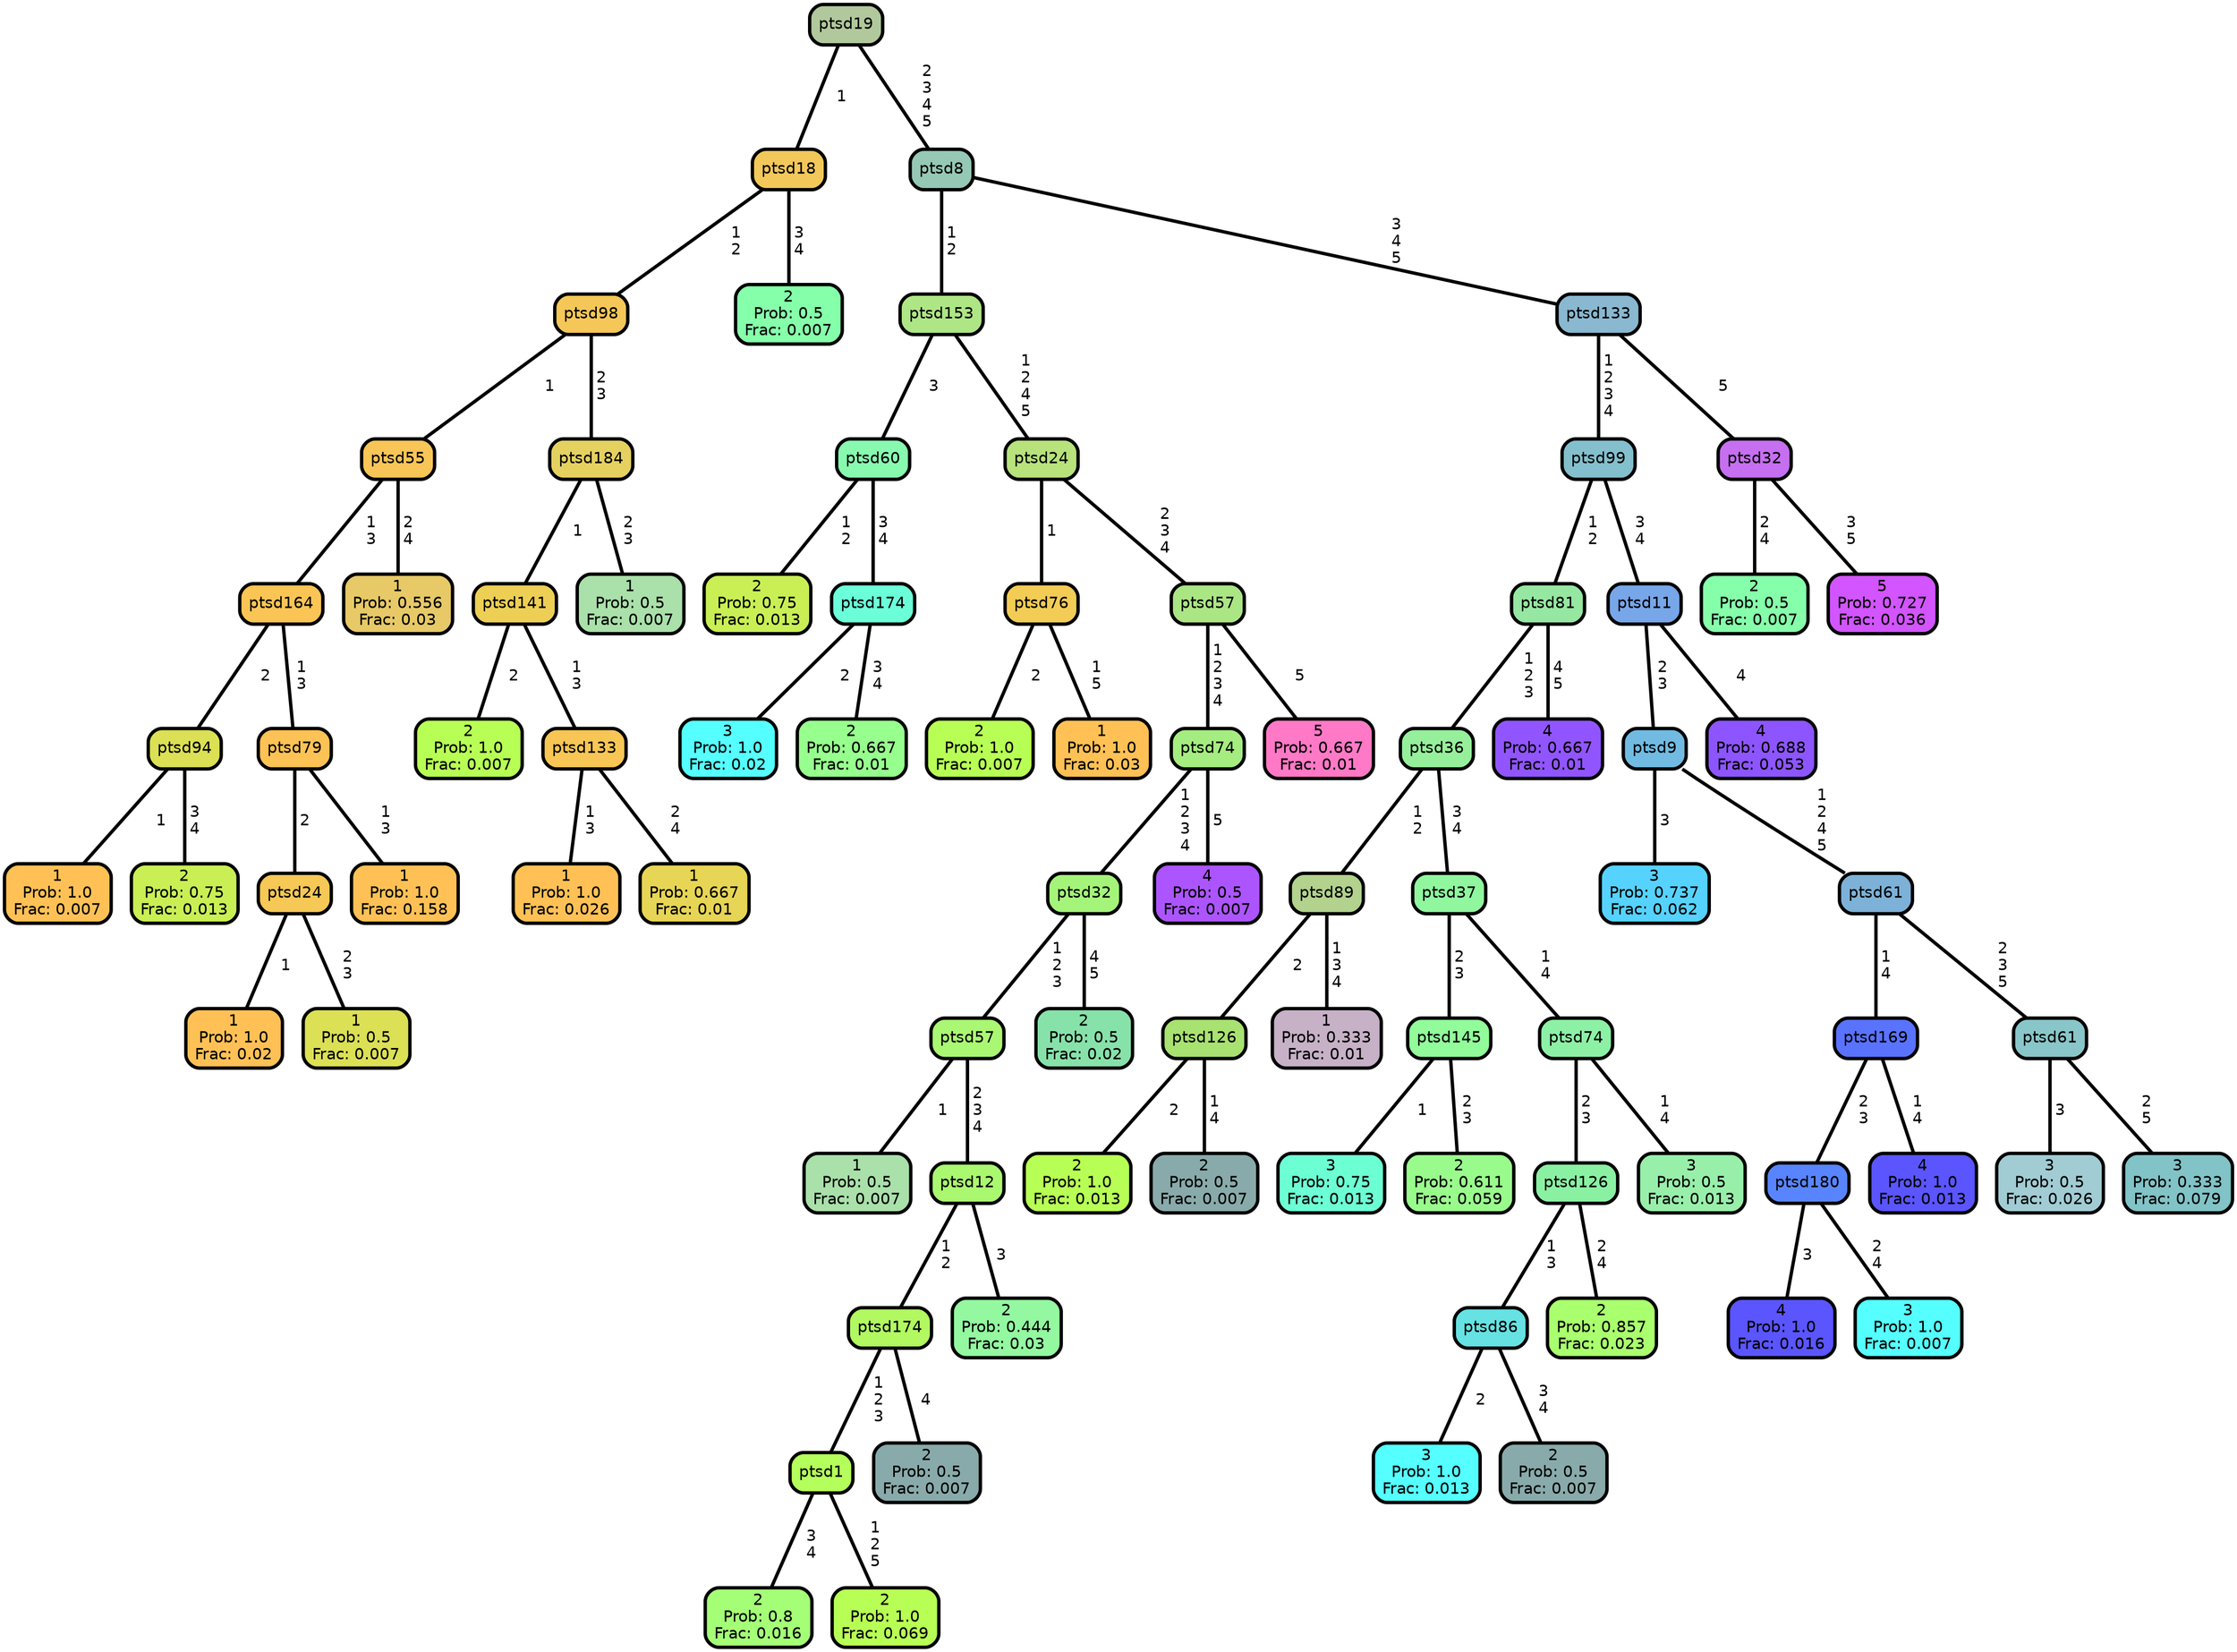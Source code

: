 graph Tree {
node [shape=box, style="filled, rounded",color="black",penwidth="3",fontcolor="black",                 fontname=helvetica] ;
graph [ranksep="0 equally", splines=straight,                 bgcolor=transparent, dpi=200] ;
edge [fontname=helvetica, color=black] ;
0 [label="1
Prob: 1.0
Frac: 0.007", fillcolor="#ffc155"] ;
1 [label="ptsd94", fillcolor="#dbe055"] ;
2 [label="2
Prob: 0.75
Frac: 0.013", fillcolor="#c9ef55"] ;
3 [label="ptsd164", fillcolor="#fac555"] ;
4 [label="1
Prob: 1.0
Frac: 0.02", fillcolor="#ffc155"] ;
5 [label="ptsd24", fillcolor="#f6c855"] ;
6 [label="1
Prob: 0.5
Frac: 0.007", fillcolor="#dbe055"] ;
7 [label="ptsd79", fillcolor="#fdc255"] ;
8 [label="1
Prob: 1.0
Frac: 0.158", fillcolor="#ffc155"] ;
9 [label="ptsd55", fillcolor="#f8c557"] ;
10 [label="1
Prob: 0.556
Frac: 0.03", fillcolor="#e7c967"] ;
11 [label="ptsd98", fillcolor="#f4c758"] ;
12 [label="2
Prob: 1.0
Frac: 0.007", fillcolor="#b8ff55"] ;
13 [label="ptsd141", fillcolor="#eecf55"] ;
14 [label="1
Prob: 1.0
Frac: 0.026", fillcolor="#ffc155"] ;
15 [label="ptsd133", fillcolor="#f8c655"] ;
16 [label="1
Prob: 0.667
Frac: 0.01", fillcolor="#e7d555"] ;
17 [label="ptsd184", fillcolor="#e5d160"] ;
18 [label="1
Prob: 0.5
Frac: 0.007", fillcolor="#aae0aa"] ;
19 [label="ptsd18", fillcolor="#f2c85a"] ;
20 [label="2
Prob: 0.5
Frac: 0.007", fillcolor="#86ffaa"] ;
21 [label="ptsd19", fillcolor="#b1c89c"] ;
22 [label="2
Prob: 0.75
Frac: 0.013", fillcolor="#c9ef55"] ;
23 [label="ptsd60", fillcolor="#88fab0"] ;
24 [label="3
Prob: 1.0
Frac: 0.02", fillcolor="#55ffff"] ;
25 [label="ptsd174", fillcolor="#6bffd9"] ;
26 [label="2
Prob: 0.667
Frac: 0.01", fillcolor="#97ff8d"] ;
27 [label="ptsd153", fillcolor="#afe685"] ;
28 [label="2
Prob: 1.0
Frac: 0.007", fillcolor="#b8ff55"] ;
29 [label="ptsd76", fillcolor="#f2cc55"] ;
30 [label="1
Prob: 1.0
Frac: 0.03", fillcolor="#ffc155"] ;
31 [label="ptsd24", fillcolor="#b7e27c"] ;
32 [label="1
Prob: 0.5
Frac: 0.007", fillcolor="#aae0aa"] ;
33 [label="ptsd57", fillcolor="#aaf773"] ;
34 [label="2
Prob: 0.8
Frac: 0.016", fillcolor="#a4ff77"] ;
35 [label="ptsd1", fillcolor="#b4ff5b"] ;
36 [label="2
Prob: 1.0
Frac: 0.069", fillcolor="#b8ff55"] ;
37 [label="ptsd174", fillcolor="#b1f861"] ;
38 [label="2
Prob: 0.5
Frac: 0.007", fillcolor="#89aaaa"] ;
39 [label="ptsd12", fillcolor="#aaf870"] ;
40 [label="2
Prob: 0.444
Frac: 0.03", fillcolor="#93f8a0"] ;
41 [label="ptsd32", fillcolor="#a5f47a"] ;
42 [label="2
Prob: 0.5
Frac: 0.02", fillcolor="#87e2aa"] ;
43 [label="ptsd74", fillcolor="#a5ed80"] ;
44 [label="4
Prob: 0.5
Frac: 0.007", fillcolor="#ac55ff"] ;
45 [label="ptsd57", fillcolor="#abe684"] ;
46 [label="5
Prob: 0.667
Frac: 0.01", fillcolor="#ff79c6"] ;
47 [label="ptsd8", fillcolor="#96c8b6"] ;
48 [label="2
Prob: 1.0
Frac: 0.013", fillcolor="#b8ff55"] ;
49 [label="ptsd126", fillcolor="#a8e271"] ;
50 [label="2
Prob: 0.5
Frac: 0.007", fillcolor="#89aaaa"] ;
51 [label="ptsd89", fillcolor="#b2d28d"] ;
52 [label="1
Prob: 0.333
Frac: 0.01", fillcolor="#c6b1c6"] ;
53 [label="ptsd36", fillcolor="#96f09b"] ;
54 [label="3
Prob: 0.75
Frac: 0.013", fillcolor="#6dffd4"] ;
55 [label="ptsd145", fillcolor="#92fc9a"] ;
56 [label="2
Prob: 0.611
Frac: 0.059", fillcolor="#9afb8d"] ;
57 [label="ptsd37", fillcolor="#90f79f"] ;
58 [label="3
Prob: 1.0
Frac: 0.013", fillcolor="#55ffff"] ;
59 [label="ptsd86", fillcolor="#66e2e2"] ;
60 [label="2
Prob: 0.5
Frac: 0.007", fillcolor="#89aaaa"] ;
61 [label="ptsd126", fillcolor="#8af1a3"] ;
62 [label="2
Prob: 0.857
Frac: 0.023", fillcolor="#a9ff6d"] ;
63 [label="ptsd74", fillcolor="#8df1a5"] ;
64 [label="3
Prob: 0.5
Frac: 0.013", fillcolor="#98efaa"] ;
65 [label="ptsd81", fillcolor="#96e7a1"] ;
66 [label="4
Prob: 0.667
Frac: 0.01", fillcolor="#9155ff"] ;
67 [label="ptsd99", fillcolor="#83bfcc"] ;
68 [label="3
Prob: 0.737
Frac: 0.062", fillcolor="#56d2ff"] ;
69 [label="ptsd9", fillcolor="#71bbe3"] ;
70 [label="4
Prob: 1.0
Frac: 0.016", fillcolor="#5a55ff"] ;
71 [label="ptsd180", fillcolor="#5885ff"] ;
72 [label="3
Prob: 1.0
Frac: 0.007", fillcolor="#55ffff"] ;
73 [label="ptsd169", fillcolor="#5973ff"] ;
74 [label="4
Prob: 1.0
Frac: 0.013", fillcolor="#5a55ff"] ;
75 [label="ptsd61", fillcolor="#7db1d7"] ;
76 [label="3
Prob: 0.5
Frac: 0.026", fillcolor="#a1ccd4"] ;
77 [label="ptsd61", fillcolor="#89c6c9"] ;
78 [label="3
Prob: 0.333
Frac: 0.079", fillcolor="#81c3c6"] ;
79 [label="ptsd11", fillcolor="#77a6e9"] ;
80 [label="4
Prob: 0.688
Frac: 0.053", fillcolor="#8d55ff"] ;
81 [label="ptsd133", fillcolor="#89b8d0"] ;
82 [label="2
Prob: 0.5
Frac: 0.007", fillcolor="#86ffaa"] ;
83 [label="ptsd32", fillcolor="#c66ff1"] ;
84 [label="5
Prob: 0.727
Frac: 0.036", fillcolor="#d255ff"] ;
1 -- 0 [label=" 1",penwidth=3] ;
1 -- 2 [label=" 3\n 4",penwidth=3] ;
3 -- 1 [label=" 2",penwidth=3] ;
3 -- 7 [label=" 1\n 3",penwidth=3] ;
5 -- 4 [label=" 1",penwidth=3] ;
5 -- 6 [label=" 2\n 3",penwidth=3] ;
7 -- 5 [label=" 2",penwidth=3] ;
7 -- 8 [label=" 1\n 3",penwidth=3] ;
9 -- 3 [label=" 1\n 3",penwidth=3] ;
9 -- 10 [label=" 2\n 4",penwidth=3] ;
11 -- 9 [label=" 1",penwidth=3] ;
11 -- 17 [label=" 2\n 3",penwidth=3] ;
13 -- 12 [label=" 2",penwidth=3] ;
13 -- 15 [label=" 1\n 3",penwidth=3] ;
15 -- 14 [label=" 1\n 3",penwidth=3] ;
15 -- 16 [label=" 2\n 4",penwidth=3] ;
17 -- 13 [label=" 1",penwidth=3] ;
17 -- 18 [label=" 2\n 3",penwidth=3] ;
19 -- 11 [label=" 1\n 2",penwidth=3] ;
19 -- 20 [label=" 3\n 4",penwidth=3] ;
21 -- 19 [label=" 1",penwidth=3] ;
21 -- 47 [label=" 2\n 3\n 4\n 5",penwidth=3] ;
23 -- 22 [label=" 1\n 2",penwidth=3] ;
23 -- 25 [label=" 3\n 4",penwidth=3] ;
25 -- 24 [label=" 2",penwidth=3] ;
25 -- 26 [label=" 3\n 4",penwidth=3] ;
27 -- 23 [label=" 3",penwidth=3] ;
27 -- 31 [label=" 1\n 2\n 4\n 5",penwidth=3] ;
29 -- 28 [label=" 2",penwidth=3] ;
29 -- 30 [label=" 1\n 5",penwidth=3] ;
31 -- 29 [label=" 1",penwidth=3] ;
31 -- 45 [label=" 2\n 3\n 4",penwidth=3] ;
33 -- 32 [label=" 1",penwidth=3] ;
33 -- 39 [label=" 2\n 3\n 4",penwidth=3] ;
35 -- 34 [label=" 3\n 4",penwidth=3] ;
35 -- 36 [label=" 1\n 2\n 5",penwidth=3] ;
37 -- 35 [label=" 1\n 2\n 3",penwidth=3] ;
37 -- 38 [label=" 4",penwidth=3] ;
39 -- 37 [label=" 1\n 2",penwidth=3] ;
39 -- 40 [label=" 3",penwidth=3] ;
41 -- 33 [label=" 1\n 2\n 3",penwidth=3] ;
41 -- 42 [label=" 4\n 5",penwidth=3] ;
43 -- 41 [label=" 1\n 2\n 3\n 4",penwidth=3] ;
43 -- 44 [label=" 5",penwidth=3] ;
45 -- 43 [label=" 1\n 2\n 3\n 4",penwidth=3] ;
45 -- 46 [label=" 5",penwidth=3] ;
47 -- 27 [label=" 1\n 2",penwidth=3] ;
47 -- 81 [label=" 3\n 4\n 5",penwidth=3] ;
49 -- 48 [label=" 2",penwidth=3] ;
49 -- 50 [label=" 1\n 4",penwidth=3] ;
51 -- 49 [label=" 2",penwidth=3] ;
51 -- 52 [label=" 1\n 3\n 4",penwidth=3] ;
53 -- 51 [label=" 1\n 2",penwidth=3] ;
53 -- 57 [label=" 3\n 4",penwidth=3] ;
55 -- 54 [label=" 1",penwidth=3] ;
55 -- 56 [label=" 2\n 3",penwidth=3] ;
57 -- 55 [label=" 2\n 3",penwidth=3] ;
57 -- 63 [label=" 1\n 4",penwidth=3] ;
59 -- 58 [label=" 2",penwidth=3] ;
59 -- 60 [label=" 3\n 4",penwidth=3] ;
61 -- 59 [label=" 1\n 3",penwidth=3] ;
61 -- 62 [label=" 2\n 4",penwidth=3] ;
63 -- 61 [label=" 2\n 3",penwidth=3] ;
63 -- 64 [label=" 1\n 4",penwidth=3] ;
65 -- 53 [label=" 1\n 2\n 3",penwidth=3] ;
65 -- 66 [label=" 4\n 5",penwidth=3] ;
67 -- 65 [label=" 1\n 2",penwidth=3] ;
67 -- 79 [label=" 3\n 4",penwidth=3] ;
69 -- 68 [label=" 3",penwidth=3] ;
69 -- 75 [label=" 1\n 2\n 4\n 5",penwidth=3] ;
71 -- 70 [label=" 3",penwidth=3] ;
71 -- 72 [label=" 2\n 4",penwidth=3] ;
73 -- 71 [label=" 2\n 3",penwidth=3] ;
73 -- 74 [label=" 1\n 4",penwidth=3] ;
75 -- 73 [label=" 1\n 4",penwidth=3] ;
75 -- 77 [label=" 2\n 3\n 5",penwidth=3] ;
77 -- 76 [label=" 3",penwidth=3] ;
77 -- 78 [label=" 2\n 5",penwidth=3] ;
79 -- 69 [label=" 2\n 3",penwidth=3] ;
79 -- 80 [label=" 4",penwidth=3] ;
81 -- 67 [label=" 1\n 2\n 3\n 4",penwidth=3] ;
81 -- 83 [label=" 5",penwidth=3] ;
83 -- 82 [label=" 2\n 4",penwidth=3] ;
83 -- 84 [label=" 3\n 5",penwidth=3] ;
{rank = same;}}